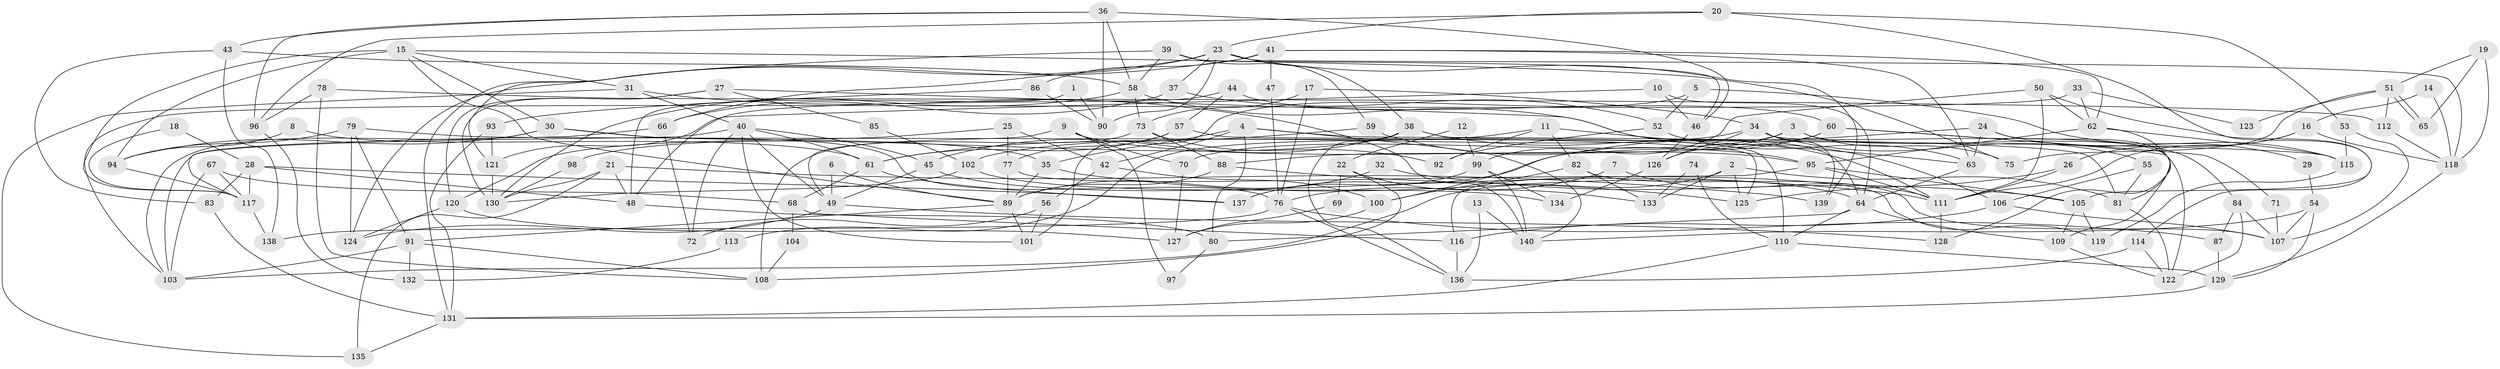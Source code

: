 // coarse degree distribution, {2: 0.21428571428571427, 3: 0.19047619047619047, 4: 0.16666666666666666, 5: 0.09523809523809523, 6: 0.09523809523809523, 7: 0.047619047619047616, 10: 0.023809523809523808, 9: 0.047619047619047616, 12: 0.023809523809523808, 15: 0.023809523809523808, 8: 0.023809523809523808, 11: 0.023809523809523808, 14: 0.023809523809523808}
// Generated by graph-tools (version 1.1) at 2025/52/03/04/25 21:52:26]
// undirected, 140 vertices, 280 edges
graph export_dot {
graph [start="1"]
  node [color=gray90,style=filled];
  1;
  2;
  3;
  4;
  5;
  6;
  7;
  8;
  9;
  10;
  11;
  12;
  13;
  14;
  15;
  16;
  17;
  18;
  19;
  20;
  21;
  22;
  23;
  24;
  25;
  26;
  27;
  28;
  29;
  30;
  31;
  32;
  33;
  34;
  35;
  36;
  37;
  38;
  39;
  40;
  41;
  42;
  43;
  44;
  45;
  46;
  47;
  48;
  49;
  50;
  51;
  52;
  53;
  54;
  55;
  56;
  57;
  58;
  59;
  60;
  61;
  62;
  63;
  64;
  65;
  66;
  67;
  68;
  69;
  70;
  71;
  72;
  73;
  74;
  75;
  76;
  77;
  78;
  79;
  80;
  81;
  82;
  83;
  84;
  85;
  86;
  87;
  88;
  89;
  90;
  91;
  92;
  93;
  94;
  95;
  96;
  97;
  98;
  99;
  100;
  101;
  102;
  103;
  104;
  105;
  106;
  107;
  108;
  109;
  110;
  111;
  112;
  113;
  114;
  115;
  116;
  117;
  118;
  119;
  120;
  121;
  122;
  123;
  124;
  125;
  126;
  127;
  128;
  129;
  130;
  131;
  132;
  133;
  134;
  135;
  136;
  137;
  138;
  139;
  140;
  1 -- 90;
  1 -- 48;
  2 -- 103;
  2 -- 125;
  2 -- 81;
  2 -- 133;
  3 -- 126;
  3 -- 84;
  3 -- 70;
  3 -- 75;
  4 -- 35;
  4 -- 81;
  4 -- 42;
  4 -- 80;
  4 -- 140;
  5 -- 101;
  5 -- 115;
  5 -- 52;
  6 -- 49;
  6 -- 89;
  7 -- 111;
  7 -- 76;
  8 -- 61;
  8 -- 94;
  9 -- 95;
  9 -- 49;
  9 -- 70;
  9 -- 97;
  10 -- 46;
  10 -- 64;
  10 -- 121;
  11 -- 63;
  11 -- 82;
  11 -- 92;
  11 -- 113;
  12 -- 22;
  12 -- 99;
  13 -- 136;
  13 -- 140;
  14 -- 118;
  14 -- 16;
  15 -- 31;
  15 -- 94;
  15 -- 30;
  15 -- 75;
  15 -- 89;
  15 -- 117;
  16 -- 118;
  16 -- 111;
  16 -- 26;
  17 -- 73;
  17 -- 34;
  17 -- 76;
  18 -- 28;
  18 -- 117;
  19 -- 118;
  19 -- 51;
  19 -- 65;
  20 -- 53;
  20 -- 23;
  20 -- 96;
  20 -- 105;
  21 -- 130;
  21 -- 48;
  21 -- 135;
  21 -- 139;
  22 -- 133;
  22 -- 108;
  22 -- 69;
  23 -- 66;
  23 -- 131;
  23 -- 37;
  23 -- 38;
  23 -- 90;
  23 -- 118;
  23 -- 139;
  24 -- 137;
  24 -- 81;
  24 -- 29;
  24 -- 63;
  25 -- 42;
  25 -- 77;
  25 -- 120;
  26 -- 111;
  26 -- 125;
  27 -- 106;
  27 -- 120;
  27 -- 85;
  27 -- 130;
  28 -- 117;
  28 -- 83;
  28 -- 48;
  28 -- 137;
  29 -- 54;
  30 -- 76;
  30 -- 35;
  30 -- 94;
  30 -- 103;
  31 -- 40;
  31 -- 140;
  31 -- 135;
  32 -- 89;
  32 -- 105;
  33 -- 103;
  33 -- 62;
  33 -- 123;
  34 -- 126;
  34 -- 139;
  34 -- 55;
  34 -- 102;
  34 -- 122;
  35 -- 89;
  35 -- 111;
  36 -- 58;
  36 -- 96;
  36 -- 43;
  36 -- 46;
  36 -- 90;
  37 -- 52;
  37 -- 66;
  38 -- 110;
  38 -- 45;
  38 -- 98;
  38 -- 111;
  38 -- 136;
  39 -- 58;
  39 -- 121;
  39 -- 46;
  39 -- 59;
  40 -- 61;
  40 -- 103;
  40 -- 45;
  40 -- 49;
  40 -- 72;
  40 -- 101;
  41 -- 62;
  41 -- 86;
  41 -- 47;
  41 -- 63;
  41 -- 124;
  42 -- 56;
  42 -- 100;
  43 -- 58;
  43 -- 83;
  43 -- 138;
  44 -- 48;
  44 -- 60;
  44 -- 57;
  45 -- 49;
  45 -- 64;
  46 -- 126;
  47 -- 76;
  48 -- 80;
  49 -- 124;
  49 -- 128;
  50 -- 62;
  50 -- 111;
  50 -- 99;
  50 -- 114;
  51 -- 75;
  51 -- 65;
  51 -- 65;
  51 -- 112;
  51 -- 123;
  52 -- 63;
  52 -- 92;
  53 -- 115;
  53 -- 107;
  54 -- 140;
  54 -- 107;
  54 -- 129;
  55 -- 81;
  55 -- 106;
  56 -- 101;
  56 -- 72;
  57 -- 61;
  57 -- 77;
  57 -- 125;
  58 -- 64;
  58 -- 73;
  58 -- 130;
  59 -- 95;
  59 -- 61;
  60 -- 88;
  60 -- 100;
  60 -- 71;
  60 -- 109;
  61 -- 68;
  61 -- 137;
  62 -- 95;
  62 -- 128;
  62 -- 115;
  63 -- 64;
  64 -- 80;
  64 -- 109;
  64 -- 110;
  66 -- 117;
  66 -- 72;
  67 -- 103;
  67 -- 117;
  67 -- 68;
  68 -- 116;
  68 -- 104;
  69 -- 127;
  70 -- 127;
  71 -- 107;
  73 -- 88;
  73 -- 92;
  73 -- 108;
  74 -- 133;
  74 -- 110;
  76 -- 136;
  76 -- 87;
  76 -- 138;
  77 -- 119;
  77 -- 89;
  78 -- 108;
  78 -- 112;
  78 -- 96;
  79 -- 94;
  79 -- 124;
  79 -- 91;
  79 -- 115;
  80 -- 97;
  81 -- 122;
  82 -- 100;
  82 -- 107;
  82 -- 133;
  83 -- 131;
  84 -- 122;
  84 -- 87;
  84 -- 107;
  85 -- 102;
  86 -- 90;
  86 -- 93;
  87 -- 129;
  88 -- 89;
  88 -- 125;
  89 -- 91;
  89 -- 101;
  91 -- 103;
  91 -- 108;
  91 -- 132;
  93 -- 131;
  93 -- 121;
  94 -- 117;
  95 -- 105;
  95 -- 111;
  95 -- 116;
  96 -- 132;
  98 -- 130;
  99 -- 137;
  99 -- 134;
  99 -- 140;
  100 -- 127;
  102 -- 130;
  102 -- 134;
  104 -- 108;
  105 -- 109;
  105 -- 119;
  106 -- 116;
  106 -- 107;
  109 -- 122;
  110 -- 131;
  110 -- 129;
  111 -- 128;
  112 -- 118;
  113 -- 132;
  114 -- 122;
  114 -- 136;
  115 -- 119;
  116 -- 136;
  117 -- 138;
  118 -- 129;
  120 -- 124;
  120 -- 127;
  121 -- 130;
  126 -- 134;
  129 -- 131;
  131 -- 135;
}
